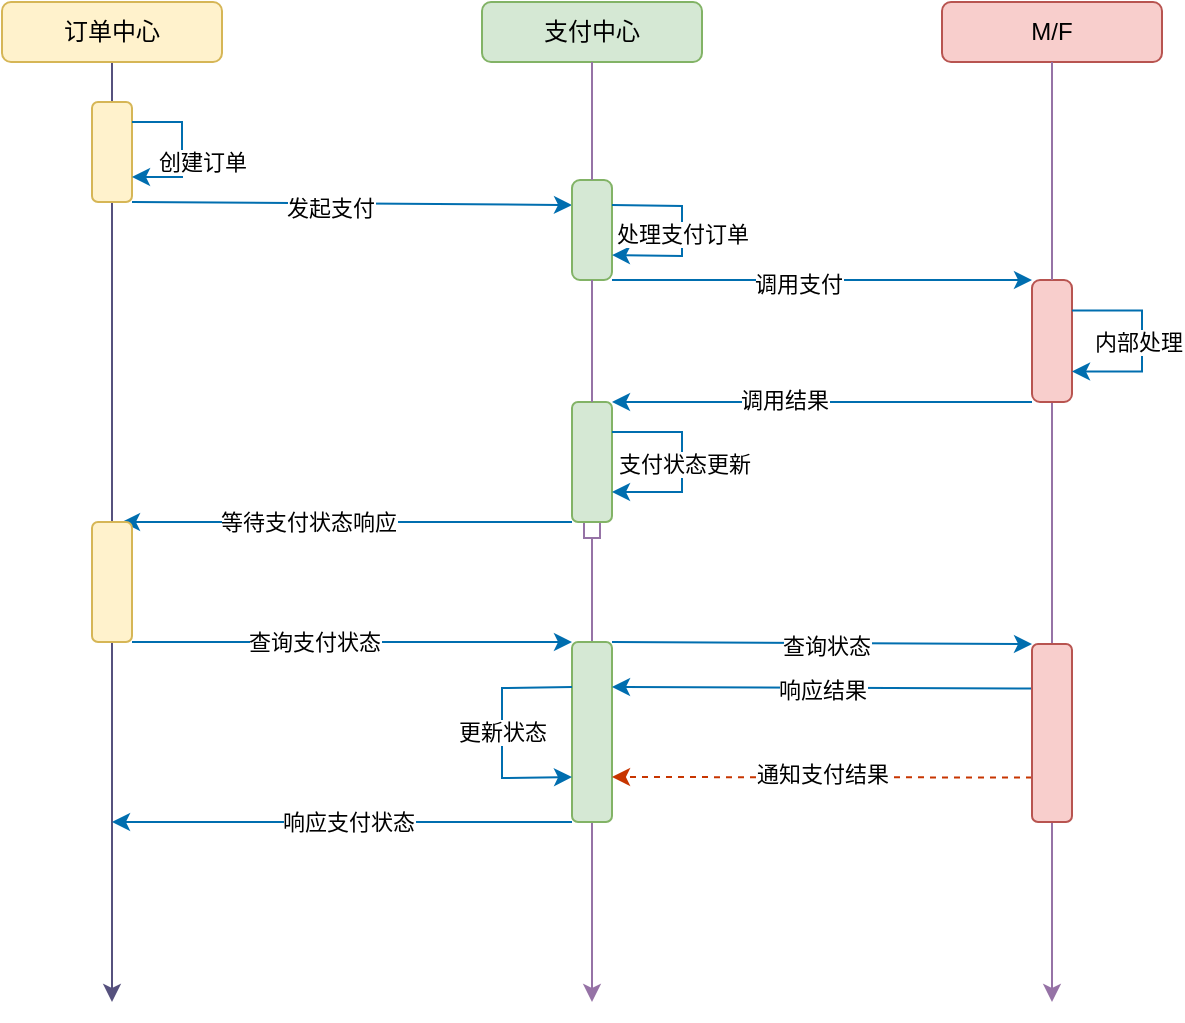 <mxfile version="16.2.4" type="github">
  <diagram id="pshgRTUTzzbv1leQq-Qf" name="Page-1">
    <mxGraphModel dx="946" dy="604" grid="0" gridSize="10" guides="1" tooltips="1" connect="1" arrows="1" fold="1" page="1" pageScale="1" pageWidth="827" pageHeight="1169" math="0" shadow="0">
      <root>
        <mxCell id="0" />
        <mxCell id="1" parent="0" />
        <mxCell id="mlD8pJYQVbWDTCXvoRbc-32" value="" style="edgeStyle=orthogonalEdgeStyle;rounded=0;orthogonalLoop=1;jettySize=auto;html=1;exitX=0.5;exitY=1;exitDx=0;exitDy=0;endArrow=none;shadow=0;strokeColor=#56517e;fillColor=#d0cee2;" edge="1" parent="1" source="mlD8pJYQVbWDTCXvoRbc-1" target="mlD8pJYQVbWDTCXvoRbc-31">
          <mxGeometry relative="1" as="geometry">
            <mxPoint x="145" y="540" as="targetPoint" />
            <mxPoint x="145" y="70" as="sourcePoint" />
          </mxGeometry>
        </mxCell>
        <mxCell id="mlD8pJYQVbWDTCXvoRbc-4" style="edgeStyle=orthogonalEdgeStyle;rounded=0;orthogonalLoop=1;jettySize=auto;html=1;exitX=0.5;exitY=1;exitDx=0;exitDy=0;startArrow=none;fillColor=#d0cee2;strokeColor=#56517e;" edge="1" parent="1" source="mlD8pJYQVbWDTCXvoRbc-31">
          <mxGeometry relative="1" as="geometry">
            <mxPoint x="145" y="540" as="targetPoint" />
          </mxGeometry>
        </mxCell>
        <mxCell id="mlD8pJYQVbWDTCXvoRbc-1" value="订单中心" style="rounded=1;whiteSpace=wrap;html=1;fillColor=#fff2cc;strokeColor=#d6b656;" vertex="1" parent="1">
          <mxGeometry x="90" y="40" width="110" height="30" as="geometry" />
        </mxCell>
        <mxCell id="mlD8pJYQVbWDTCXvoRbc-5" style="edgeStyle=orthogonalEdgeStyle;rounded=0;orthogonalLoop=1;jettySize=auto;html=1;exitX=0.5;exitY=1;exitDx=0;exitDy=0;startArrow=box;fillColor=#e1d5e7;strokeColor=#9673a6;startFill=0;" edge="1" parent="1" source="mlD8pJYQVbWDTCXvoRbc-23">
          <mxGeometry relative="1" as="geometry">
            <mxPoint x="385" y="540" as="targetPoint" />
          </mxGeometry>
        </mxCell>
        <mxCell id="mlD8pJYQVbWDTCXvoRbc-2" value="支付中心" style="rounded=1;whiteSpace=wrap;html=1;fillColor=#d5e8d4;strokeColor=#82b366;" vertex="1" parent="1">
          <mxGeometry x="330" y="40" width="110" height="30" as="geometry" />
        </mxCell>
        <mxCell id="mlD8pJYQVbWDTCXvoRbc-6" style="edgeStyle=orthogonalEdgeStyle;rounded=0;orthogonalLoop=1;jettySize=auto;html=1;exitX=0.5;exitY=1;exitDx=0;exitDy=0;startArrow=none;fillColor=#e1d5e7;strokeColor=#9673a6;" edge="1" parent="1" source="mlD8pJYQVbWDTCXvoRbc-19">
          <mxGeometry relative="1" as="geometry">
            <mxPoint x="615" y="540" as="targetPoint" />
          </mxGeometry>
        </mxCell>
        <mxCell id="mlD8pJYQVbWDTCXvoRbc-3" value="M/F" style="rounded=1;whiteSpace=wrap;html=1;glass=0;fillColor=#f8cecc;strokeColor=#b85450;" vertex="1" parent="1">
          <mxGeometry x="560" y="40" width="110" height="30" as="geometry" />
        </mxCell>
        <mxCell id="mlD8pJYQVbWDTCXvoRbc-7" value="" style="rounded=1;whiteSpace=wrap;html=1;shadow=0;fillColor=#fff2cc;strokeColor=#d6b656;" vertex="1" parent="1">
          <mxGeometry x="135" y="90" width="20" height="50" as="geometry" />
        </mxCell>
        <mxCell id="mlD8pJYQVbWDTCXvoRbc-10" value="" style="endArrow=classic;html=1;rounded=0;exitX=1;exitY=1;exitDx=0;exitDy=0;entryX=0;entryY=0.25;entryDx=0;entryDy=0;fillColor=#1ba1e2;strokeColor=#006EAF;" edge="1" parent="1" source="mlD8pJYQVbWDTCXvoRbc-7" target="mlD8pJYQVbWDTCXvoRbc-11">
          <mxGeometry width="50" height="50" relative="1" as="geometry">
            <mxPoint x="400" y="290" as="sourcePoint" />
            <mxPoint x="370" y="140" as="targetPoint" />
          </mxGeometry>
        </mxCell>
        <mxCell id="mlD8pJYQVbWDTCXvoRbc-22" value="发起支付" style="edgeLabel;html=1;align=center;verticalAlign=middle;resizable=0;points=[];" vertex="1" connectable="0" parent="mlD8pJYQVbWDTCXvoRbc-10">
          <mxGeometry x="-0.1" y="-2" relative="1" as="geometry">
            <mxPoint as="offset" />
          </mxGeometry>
        </mxCell>
        <mxCell id="mlD8pJYQVbWDTCXvoRbc-11" value="" style="rounded=1;whiteSpace=wrap;html=1;arcSize=20;fillColor=#d5e8d4;strokeColor=#82b366;" vertex="1" parent="1">
          <mxGeometry x="375" y="129" width="20" height="50" as="geometry" />
        </mxCell>
        <mxCell id="mlD8pJYQVbWDTCXvoRbc-12" value="" style="edgeStyle=orthogonalEdgeStyle;rounded=0;orthogonalLoop=1;jettySize=auto;html=1;exitX=0.5;exitY=1;exitDx=0;exitDy=0;endArrow=none;fillColor=#e1d5e7;strokeColor=#9673a6;" edge="1" parent="1" source="mlD8pJYQVbWDTCXvoRbc-2" target="mlD8pJYQVbWDTCXvoRbc-11">
          <mxGeometry relative="1" as="geometry">
            <mxPoint x="385" y="540" as="targetPoint" />
            <mxPoint x="385" y="70" as="sourcePoint" />
          </mxGeometry>
        </mxCell>
        <mxCell id="mlD8pJYQVbWDTCXvoRbc-16" value="" style="endArrow=classic;html=1;rounded=0;exitX=1;exitY=0.25;exitDx=0;exitDy=0;entryX=1;entryY=0.75;entryDx=0;entryDy=0;fillColor=#1ba1e2;strokeColor=#006EAF;" edge="1" parent="1" source="mlD8pJYQVbWDTCXvoRbc-11" target="mlD8pJYQVbWDTCXvoRbc-11">
          <mxGeometry width="50" height="50" relative="1" as="geometry">
            <mxPoint x="390" y="310" as="sourcePoint" />
            <mxPoint x="430" y="170" as="targetPoint" />
            <Array as="points">
              <mxPoint x="430" y="142" />
              <mxPoint x="430" y="167" />
            </Array>
          </mxGeometry>
        </mxCell>
        <mxCell id="mlD8pJYQVbWDTCXvoRbc-17" value="处理支付订单" style="edgeLabel;html=1;align=center;verticalAlign=middle;resizable=0;points=[];" vertex="1" connectable="0" parent="mlD8pJYQVbWDTCXvoRbc-16">
          <mxGeometry x="0.032" relative="1" as="geometry">
            <mxPoint as="offset" />
          </mxGeometry>
        </mxCell>
        <mxCell id="mlD8pJYQVbWDTCXvoRbc-18" value="" style="endArrow=classic;html=1;rounded=0;exitX=1;exitY=1;exitDx=0;exitDy=0;entryX=0;entryY=0;entryDx=0;entryDy=0;fillColor=#1ba1e2;strokeColor=#006EAF;" edge="1" parent="1" source="mlD8pJYQVbWDTCXvoRbc-11" target="mlD8pJYQVbWDTCXvoRbc-19">
          <mxGeometry width="50" height="50" relative="1" as="geometry">
            <mxPoint x="390" y="280" as="sourcePoint" />
            <mxPoint x="440" y="230" as="targetPoint" />
          </mxGeometry>
        </mxCell>
        <mxCell id="mlD8pJYQVbWDTCXvoRbc-21" value="调用支付" style="edgeLabel;html=1;align=center;verticalAlign=middle;resizable=0;points=[];" vertex="1" connectable="0" parent="mlD8pJYQVbWDTCXvoRbc-18">
          <mxGeometry x="-0.114" y="-2" relative="1" as="geometry">
            <mxPoint as="offset" />
          </mxGeometry>
        </mxCell>
        <mxCell id="mlD8pJYQVbWDTCXvoRbc-25" style="rounded=0;orthogonalLoop=1;jettySize=auto;html=1;exitX=0;exitY=1;exitDx=0;exitDy=0;entryX=1;entryY=0;entryDx=0;entryDy=0;fillColor=#1ba1e2;strokeColor=#006EAF;" edge="1" parent="1" source="mlD8pJYQVbWDTCXvoRbc-19" target="mlD8pJYQVbWDTCXvoRbc-23">
          <mxGeometry relative="1" as="geometry" />
        </mxCell>
        <mxCell id="mlD8pJYQVbWDTCXvoRbc-26" value="调用结果" style="edgeLabel;html=1;align=center;verticalAlign=middle;resizable=0;points=[];" vertex="1" connectable="0" parent="mlD8pJYQVbWDTCXvoRbc-25">
          <mxGeometry x="0.181" y="-1" relative="1" as="geometry">
            <mxPoint as="offset" />
          </mxGeometry>
        </mxCell>
        <mxCell id="mlD8pJYQVbWDTCXvoRbc-19" value="" style="rounded=1;whiteSpace=wrap;html=1;arcSize=20;fillColor=#f8cecc;strokeColor=#b85450;" vertex="1" parent="1">
          <mxGeometry x="605" y="179" width="20" height="61" as="geometry" />
        </mxCell>
        <mxCell id="mlD8pJYQVbWDTCXvoRbc-20" value="" style="edgeStyle=orthogonalEdgeStyle;rounded=0;orthogonalLoop=1;jettySize=auto;html=1;exitX=0.5;exitY=1;exitDx=0;exitDy=0;endArrow=none;fillColor=#e1d5e7;strokeColor=#9673a6;" edge="1" parent="1" source="mlD8pJYQVbWDTCXvoRbc-3" target="mlD8pJYQVbWDTCXvoRbc-19">
          <mxGeometry relative="1" as="geometry">
            <mxPoint x="615" y="540" as="targetPoint" />
            <mxPoint x="615" y="70" as="sourcePoint" />
          </mxGeometry>
        </mxCell>
        <mxCell id="mlD8pJYQVbWDTCXvoRbc-33" style="edgeStyle=elbowEdgeStyle;rounded=0;orthogonalLoop=1;jettySize=auto;html=1;exitX=0;exitY=1;exitDx=0;exitDy=0;entryX=0.75;entryY=0;entryDx=0;entryDy=0;fillColor=#1ba1e2;strokeColor=#006EAF;" edge="1" parent="1" source="mlD8pJYQVbWDTCXvoRbc-23" target="mlD8pJYQVbWDTCXvoRbc-31">
          <mxGeometry relative="1" as="geometry">
            <mxPoint x="160" y="300" as="targetPoint" />
            <Array as="points">
              <mxPoint x="290" y="300" />
            </Array>
          </mxGeometry>
        </mxCell>
        <mxCell id="mlD8pJYQVbWDTCXvoRbc-34" value="等待支付状态响应" style="edgeLabel;html=1;align=center;verticalAlign=middle;resizable=0;points=[];" vertex="1" connectable="0" parent="mlD8pJYQVbWDTCXvoRbc-33">
          <mxGeometry x="0.173" relative="1" as="geometry">
            <mxPoint as="offset" />
          </mxGeometry>
        </mxCell>
        <mxCell id="mlD8pJYQVbWDTCXvoRbc-23" value="" style="rounded=1;whiteSpace=wrap;html=1;fillColor=#d5e8d4;strokeColor=#82b366;" vertex="1" parent="1">
          <mxGeometry x="375" y="240" width="20" height="60" as="geometry" />
        </mxCell>
        <mxCell id="mlD8pJYQVbWDTCXvoRbc-24" value="" style="edgeStyle=orthogonalEdgeStyle;rounded=0;orthogonalLoop=1;jettySize=auto;html=1;exitX=0.5;exitY=1;exitDx=0;exitDy=0;startArrow=none;endArrow=none;fillColor=#e1d5e7;strokeColor=#9673a6;" edge="1" parent="1" source="mlD8pJYQVbWDTCXvoRbc-11" target="mlD8pJYQVbWDTCXvoRbc-23">
          <mxGeometry relative="1" as="geometry">
            <mxPoint x="385" y="540" as="targetPoint" />
            <mxPoint x="385" y="179" as="sourcePoint" />
          </mxGeometry>
        </mxCell>
        <mxCell id="mlD8pJYQVbWDTCXvoRbc-27" style="edgeStyle=orthogonalEdgeStyle;rounded=0;orthogonalLoop=1;jettySize=auto;html=1;exitX=1;exitY=0.25;exitDx=0;exitDy=0;entryX=1;entryY=0.75;entryDx=0;entryDy=0;fillColor=#1ba1e2;strokeColor=#006EAF;" edge="1" parent="1" source="mlD8pJYQVbWDTCXvoRbc-23" target="mlD8pJYQVbWDTCXvoRbc-23">
          <mxGeometry relative="1" as="geometry">
            <Array as="points">
              <mxPoint x="430" y="255" />
              <mxPoint x="430" y="285" />
            </Array>
          </mxGeometry>
        </mxCell>
        <mxCell id="mlD8pJYQVbWDTCXvoRbc-28" value="支付状态更新" style="edgeLabel;html=1;align=center;verticalAlign=middle;resizable=0;points=[];" vertex="1" connectable="0" parent="mlD8pJYQVbWDTCXvoRbc-27">
          <mxGeometry x="0.025" y="1" relative="1" as="geometry">
            <mxPoint as="offset" />
          </mxGeometry>
        </mxCell>
        <mxCell id="mlD8pJYQVbWDTCXvoRbc-29" style="edgeStyle=elbowEdgeStyle;rounded=0;orthogonalLoop=1;jettySize=auto;html=1;exitX=1;exitY=0.25;exitDx=0;exitDy=0;entryX=1;entryY=0.75;entryDx=0;entryDy=0;elbow=vertical;fillColor=#1ba1e2;strokeColor=#006EAF;" edge="1" parent="1" source="mlD8pJYQVbWDTCXvoRbc-19" target="mlD8pJYQVbWDTCXvoRbc-19">
          <mxGeometry relative="1" as="geometry">
            <Array as="points">
              <mxPoint x="660" y="210" />
            </Array>
          </mxGeometry>
        </mxCell>
        <mxCell id="mlD8pJYQVbWDTCXvoRbc-30" value="内部处理" style="edgeLabel;html=1;align=center;verticalAlign=middle;resizable=0;points=[];" vertex="1" connectable="0" parent="mlD8pJYQVbWDTCXvoRbc-29">
          <mxGeometry x="0.363" y="-3" relative="1" as="geometry">
            <mxPoint x="1" y="-12" as="offset" />
          </mxGeometry>
        </mxCell>
        <mxCell id="mlD8pJYQVbWDTCXvoRbc-39" style="rounded=0;orthogonalLoop=1;jettySize=auto;html=1;exitX=1;exitY=1;exitDx=0;exitDy=0;entryX=0;entryY=0;entryDx=0;entryDy=0;fillColor=#1ba1e2;strokeColor=#006EAF;" edge="1" parent="1" source="mlD8pJYQVbWDTCXvoRbc-31" target="mlD8pJYQVbWDTCXvoRbc-38">
          <mxGeometry relative="1" as="geometry" />
        </mxCell>
        <mxCell id="mlD8pJYQVbWDTCXvoRbc-42" value="查询支付状态" style="edgeLabel;html=1;align=center;verticalAlign=middle;resizable=0;points=[];" vertex="1" connectable="0" parent="mlD8pJYQVbWDTCXvoRbc-39">
          <mxGeometry x="-0.173" relative="1" as="geometry">
            <mxPoint as="offset" />
          </mxGeometry>
        </mxCell>
        <mxCell id="mlD8pJYQVbWDTCXvoRbc-31" value="" style="rounded=1;whiteSpace=wrap;html=1;fillColor=#fff2cc;strokeColor=#d6b656;" vertex="1" parent="1">
          <mxGeometry x="135" y="300" width="20" height="60" as="geometry" />
        </mxCell>
        <mxCell id="mlD8pJYQVbWDTCXvoRbc-36" value="创建订单" style="edgeStyle=orthogonalEdgeStyle;rounded=0;orthogonalLoop=1;jettySize=auto;html=1;entryX=1;entryY=0.75;entryDx=0;entryDy=0;fillColor=#1ba1e2;strokeColor=#006EAF;" edge="1" parent="1" target="mlD8pJYQVbWDTCXvoRbc-7">
          <mxGeometry x="0.143" y="10" relative="1" as="geometry">
            <mxPoint x="155" y="100" as="sourcePoint" />
            <Array as="points">
              <mxPoint x="155" y="100" />
              <mxPoint x="180" y="100" />
              <mxPoint x="180" y="128" />
            </Array>
            <mxPoint as="offset" />
          </mxGeometry>
        </mxCell>
        <mxCell id="mlD8pJYQVbWDTCXvoRbc-41" style="edgeStyle=none;rounded=0;orthogonalLoop=1;jettySize=auto;html=1;exitX=1;exitY=0;exitDx=0;exitDy=0;entryX=0;entryY=0;entryDx=0;entryDy=0;fillColor=#1ba1e2;strokeColor=#006EAF;" edge="1" parent="1" source="mlD8pJYQVbWDTCXvoRbc-38" target="mlD8pJYQVbWDTCXvoRbc-40">
          <mxGeometry relative="1" as="geometry" />
        </mxCell>
        <mxCell id="mlD8pJYQVbWDTCXvoRbc-43" value="查询状态" style="edgeLabel;html=1;align=center;verticalAlign=middle;resizable=0;points=[];" vertex="1" connectable="0" parent="mlD8pJYQVbWDTCXvoRbc-41">
          <mxGeometry x="0.019" y="-1" relative="1" as="geometry">
            <mxPoint as="offset" />
          </mxGeometry>
        </mxCell>
        <mxCell id="mlD8pJYQVbWDTCXvoRbc-51" style="rounded=0;orthogonalLoop=1;jettySize=auto;html=1;exitX=0;exitY=1;exitDx=0;exitDy=0;fillColor=#1ba1e2;strokeColor=#006EAF;" edge="1" parent="1" source="mlD8pJYQVbWDTCXvoRbc-38">
          <mxGeometry relative="1" as="geometry">
            <mxPoint x="145" y="450" as="targetPoint" />
            <mxPoint x="370" y="450" as="sourcePoint" />
          </mxGeometry>
        </mxCell>
        <mxCell id="mlD8pJYQVbWDTCXvoRbc-52" value="响应支付状态" style="edgeLabel;html=1;align=center;verticalAlign=middle;resizable=0;points=[];" vertex="1" connectable="0" parent="mlD8pJYQVbWDTCXvoRbc-51">
          <mxGeometry x="-0.021" y="-3" relative="1" as="geometry">
            <mxPoint y="3" as="offset" />
          </mxGeometry>
        </mxCell>
        <mxCell id="mlD8pJYQVbWDTCXvoRbc-38" value="" style="rounded=1;whiteSpace=wrap;html=1;fillColor=#d5e8d4;strokeColor=#82b366;" vertex="1" parent="1">
          <mxGeometry x="375" y="360" width="20" height="90" as="geometry" />
        </mxCell>
        <mxCell id="mlD8pJYQVbWDTCXvoRbc-44" style="rounded=0;orthogonalLoop=1;jettySize=auto;html=1;exitX=0;exitY=0.25;exitDx=0;exitDy=0;entryX=1;entryY=0.25;entryDx=0;entryDy=0;fillColor=#1ba1e2;strokeColor=#006EAF;" edge="1" parent="1" source="mlD8pJYQVbWDTCXvoRbc-40" target="mlD8pJYQVbWDTCXvoRbc-38">
          <mxGeometry relative="1" as="geometry">
            <mxPoint x="605" y="382" as="sourcePoint" />
            <mxPoint x="400" y="387" as="targetPoint" />
          </mxGeometry>
        </mxCell>
        <mxCell id="mlD8pJYQVbWDTCXvoRbc-45" value="响应结果" style="edgeLabel;html=1;align=center;verticalAlign=middle;resizable=0;points=[];" vertex="1" connectable="0" parent="mlD8pJYQVbWDTCXvoRbc-44">
          <mxGeometry x="-0.181" y="1" relative="1" as="geometry">
            <mxPoint x="-19" as="offset" />
          </mxGeometry>
        </mxCell>
        <mxCell id="mlD8pJYQVbWDTCXvoRbc-48" style="edgeStyle=none;rounded=0;orthogonalLoop=1;jettySize=auto;html=1;dashed=1;exitX=0;exitY=0.75;exitDx=0;exitDy=0;fillColor=#fa6800;strokeColor=#C73500;entryX=1;entryY=0.75;entryDx=0;entryDy=0;" edge="1" parent="1" source="mlD8pJYQVbWDTCXvoRbc-40" target="mlD8pJYQVbWDTCXvoRbc-38">
          <mxGeometry relative="1" as="geometry">
            <mxPoint x="395" y="430" as="targetPoint" />
            <mxPoint x="595" y="430" as="sourcePoint" />
          </mxGeometry>
        </mxCell>
        <mxCell id="mlD8pJYQVbWDTCXvoRbc-49" value="通知支付结果" style="edgeLabel;html=1;align=center;verticalAlign=middle;resizable=0;points=[];" vertex="1" connectable="0" parent="mlD8pJYQVbWDTCXvoRbc-48">
          <mxGeometry x="0.114" y="-2" relative="1" as="geometry">
            <mxPoint x="12" as="offset" />
          </mxGeometry>
        </mxCell>
        <mxCell id="mlD8pJYQVbWDTCXvoRbc-40" value="" style="rounded=1;whiteSpace=wrap;html=1;fillColor=#f8cecc;strokeColor=#b85450;" vertex="1" parent="1">
          <mxGeometry x="605" y="361" width="20" height="89" as="geometry" />
        </mxCell>
        <mxCell id="mlD8pJYQVbWDTCXvoRbc-50" value="更新状态" style="edgeStyle=none;rounded=0;orthogonalLoop=1;jettySize=auto;html=1;exitX=0;exitY=0.25;exitDx=0;exitDy=0;entryX=0;entryY=0.75;entryDx=0;entryDy=0;fillColor=#1ba1e2;strokeColor=#006EAF;" edge="1" parent="1" source="mlD8pJYQVbWDTCXvoRbc-38" target="mlD8pJYQVbWDTCXvoRbc-38">
          <mxGeometry relative="1" as="geometry">
            <Array as="points">
              <mxPoint x="340" y="383" />
              <mxPoint x="340" y="428" />
            </Array>
          </mxGeometry>
        </mxCell>
      </root>
    </mxGraphModel>
  </diagram>
</mxfile>
